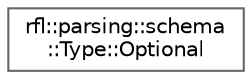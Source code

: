 digraph "类继承关系图"
{
 // LATEX_PDF_SIZE
  bgcolor="transparent";
  edge [fontname=Helvetica,fontsize=10,labelfontname=Helvetica,labelfontsize=10];
  node [fontname=Helvetica,fontsize=10,shape=box,height=0.2,width=0.4];
  rankdir="LR";
  Node0 [id="Node000000",label="rfl::parsing::schema\l::Type::Optional",height=0.2,width=0.4,color="grey40", fillcolor="white", style="filled",URL="$structrfl_1_1parsing_1_1schema_1_1_type_1_1_optional.html",tooltip=" "];
}
